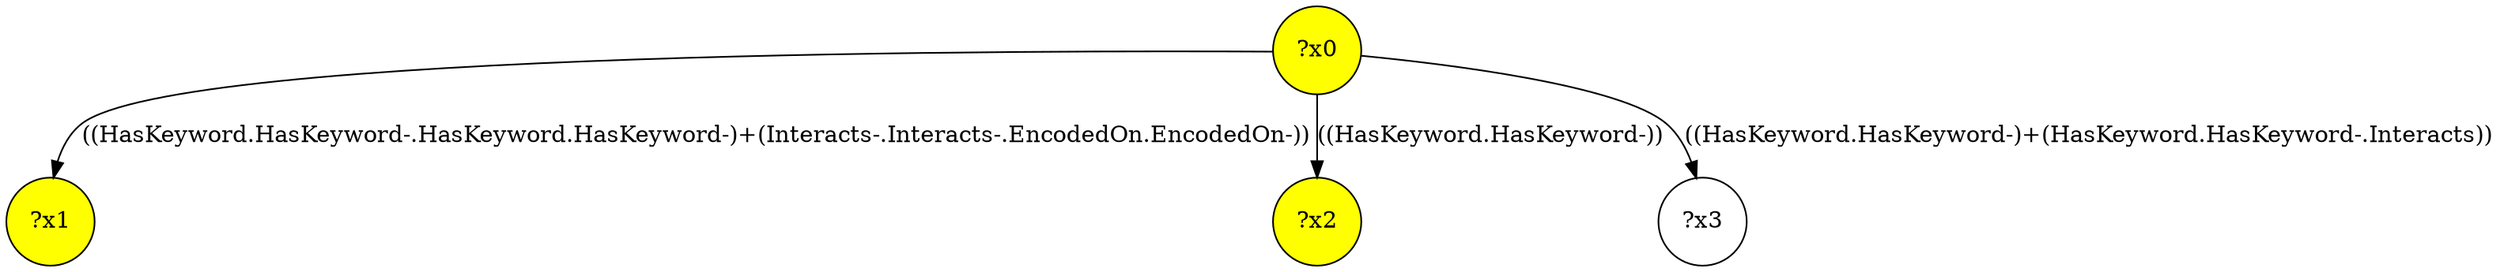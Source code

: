 digraph g {
	x1 [fillcolor="yellow", style="filled," shape=circle, label="?x1"];
	x2 [fillcolor="yellow", style="filled," shape=circle, label="?x2"];
	x0 [fillcolor="yellow", style="filled," shape=circle, label="?x0"];
	x0 -> x1 [label="((HasKeyword.HasKeyword-.HasKeyword.HasKeyword-)+(Interacts-.Interacts-.EncodedOn.EncodedOn-))"];
	x0 -> x2 [label="((HasKeyword.HasKeyword-))"];
	x3 [shape=circle, label="?x3"];
	x0 -> x3 [label="((HasKeyword.HasKeyword-)+(HasKeyword.HasKeyword-.Interacts))"];
}
